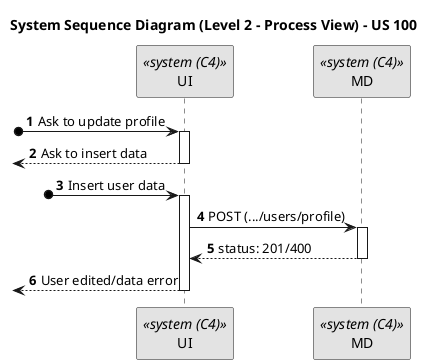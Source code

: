 @startuml
skinparam monochrome true
skinparam packageStyle rectangle
skinparam shadowing false

title System Sequence Diagram (Level 2 - Process View) - US 100
autonumber

participant "UI" as UI <<system (C4)>>
participant "MD" as MD <<system (C4)>>

?o-> UI : Ask to update profile
activate UI

<-- UI : Ask to insert data
deactivate UI

?o-> UI : Insert user data
activate UI

    UI -> MD : POST (.../users/profile)
    activate MD
        UI <-- MD : status: 201/400
    deactivate MD

<-- UI : User edited/data error
deactivate UI

@enduml